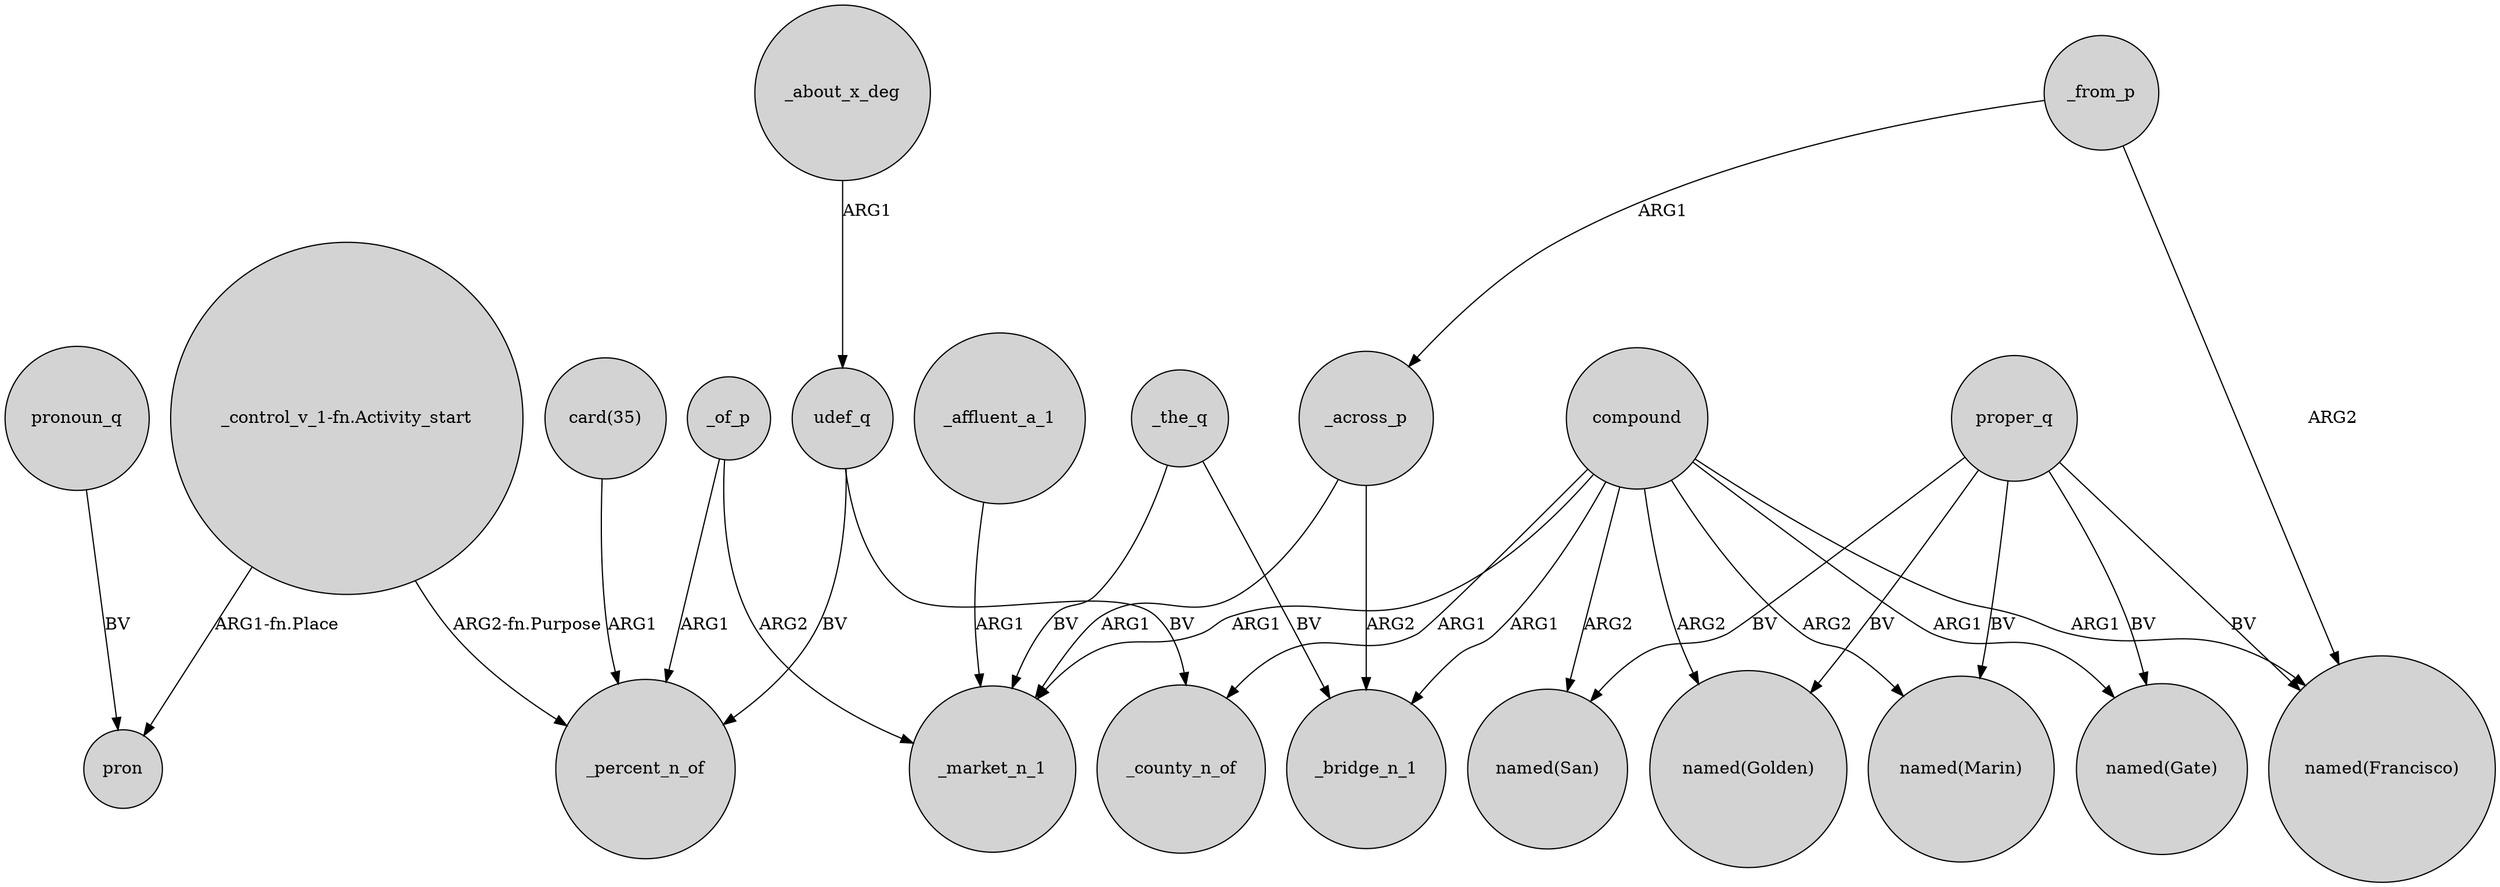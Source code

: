 digraph {
	node [shape=circle style=filled]
	_across_p -> _bridge_n_1 [label=ARG2]
	compound -> _county_n_of [label=ARG1]
	compound -> "named(Marin)" [label=ARG2]
	proper_q -> "named(Gate)" [label=BV]
	compound -> _bridge_n_1 [label=ARG1]
	_of_p -> _percent_n_of [label=ARG1]
	_the_q -> _market_n_1 [label=BV]
	_about_x_deg -> udef_q [label=ARG1]
	"card(35)" -> _percent_n_of [label=ARG1]
	udef_q -> _county_n_of [label=BV]
	compound -> "named(Golden)" [label=ARG2]
	pronoun_q -> pron [label=BV]
	"_control_v_1-fn.Activity_start" -> pron [label="ARG1-fn.Place"]
	udef_q -> _percent_n_of [label=BV]
	_across_p -> _market_n_1 [label=ARG1]
	compound -> "named(Gate)" [label=ARG1]
	_the_q -> _bridge_n_1 [label=BV]
	"_control_v_1-fn.Activity_start" -> _percent_n_of [label="ARG2-fn.Purpose"]
	compound -> "named(Francisco)" [label=ARG1]
	_from_p -> "named(Francisco)" [label=ARG2]
	compound -> "named(San)" [label=ARG2]
	_affluent_a_1 -> _market_n_1 [label=ARG1]
	proper_q -> "named(San)" [label=BV]
	proper_q -> "named(Golden)" [label=BV]
	proper_q -> "named(Francisco)" [label=BV]
	proper_q -> "named(Marin)" [label=BV]
	_of_p -> _market_n_1 [label=ARG2]
	compound -> _market_n_1 [label=ARG1]
	_from_p -> _across_p [label=ARG1]
}
